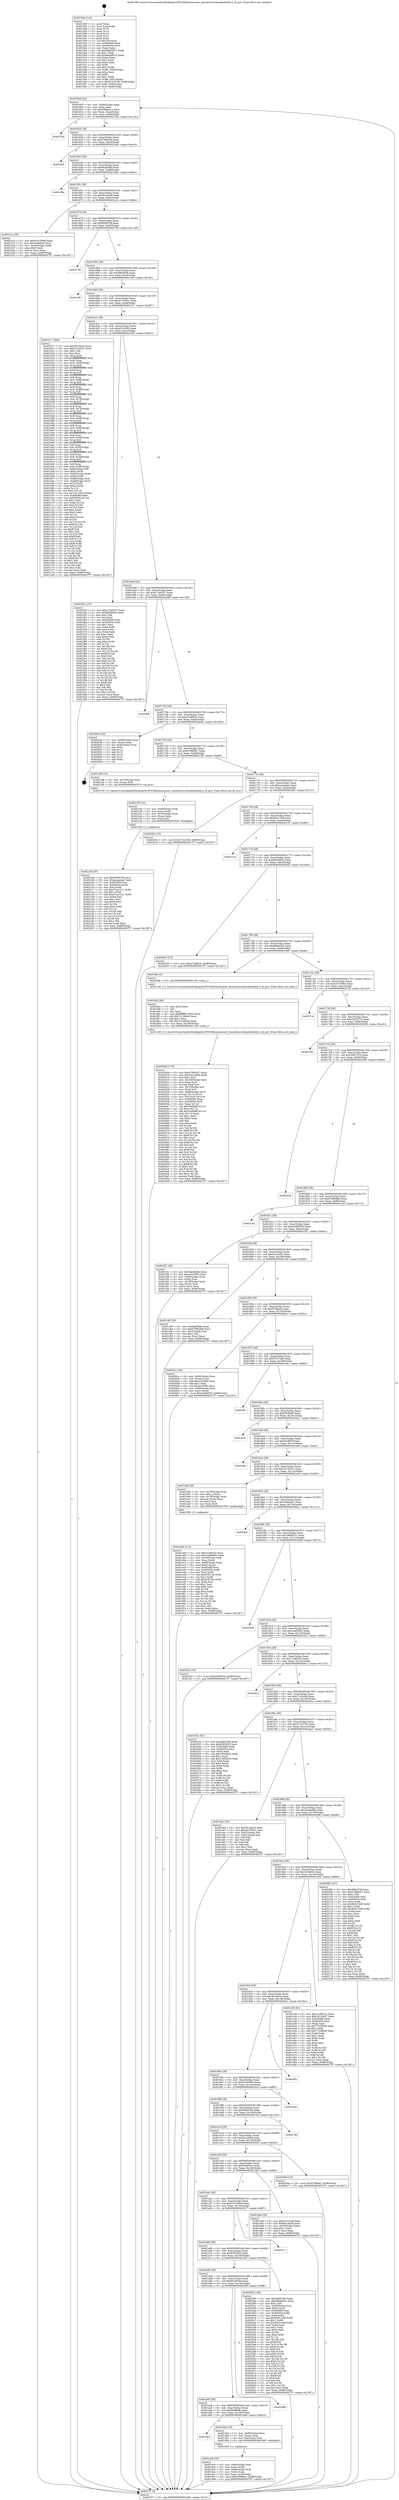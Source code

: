 digraph "0x401590" {
  label = "0x401590 (/mnt/c/Users/mathe/Desktop/tcc/POCII/binaries/extr_linuxdriversthunderbolttb.h_tb_priv_Final-ollvm.out::main(0))"
  labelloc = "t"
  node[shape=record]

  Entry [label="",width=0.3,height=0.3,shape=circle,fillcolor=black,style=filled]
  "0x401604" [label="{
     0x401604 [32]\l
     | [instrs]\l
     &nbsp;&nbsp;0x401604 \<+6\>: mov -0x98(%rbp),%eax\l
     &nbsp;&nbsp;0x40160a \<+2\>: mov %eax,%ecx\l
     &nbsp;&nbsp;0x40160c \<+6\>: sub $0x838ece12,%ecx\l
     &nbsp;&nbsp;0x401612 \<+6\>: mov %eax,-0xac(%rbp)\l
     &nbsp;&nbsp;0x401618 \<+6\>: mov %ecx,-0xb0(%rbp)\l
     &nbsp;&nbsp;0x40161e \<+6\>: je 000000000040278a \<main+0x11fa\>\l
  }"]
  "0x40278a" [label="{
     0x40278a\l
  }", style=dashed]
  "0x401624" [label="{
     0x401624 [28]\l
     | [instrs]\l
     &nbsp;&nbsp;0x401624 \<+5\>: jmp 0000000000401629 \<main+0x99\>\l
     &nbsp;&nbsp;0x401629 \<+6\>: mov -0xac(%rbp),%eax\l
     &nbsp;&nbsp;0x40162f \<+5\>: sub $0x878d9c5a,%eax\l
     &nbsp;&nbsp;0x401634 \<+6\>: mov %eax,-0xb4(%rbp)\l
     &nbsp;&nbsp;0x40163a \<+6\>: je 00000000004023a6 \<main+0xe16\>\l
  }"]
  Exit [label="",width=0.3,height=0.3,shape=circle,fillcolor=black,style=filled,peripheries=2]
  "0x4023a6" [label="{
     0x4023a6\l
  }", style=dashed]
  "0x401640" [label="{
     0x401640 [28]\l
     | [instrs]\l
     &nbsp;&nbsp;0x401640 \<+5\>: jmp 0000000000401645 \<main+0xb5\>\l
     &nbsp;&nbsp;0x401645 \<+6\>: mov -0xac(%rbp),%eax\l
     &nbsp;&nbsp;0x40164b \<+5\>: sub $0x9ba930bf,%eax\l
     &nbsp;&nbsp;0x401650 \<+6\>: mov %eax,-0xb8(%rbp)\l
     &nbsp;&nbsp;0x401656 \<+6\>: je 0000000000401d9e \<main+0x80e\>\l
  }"]
  "0x4021ab" [label="{
     0x4021ab [97]\l
     | [instrs]\l
     &nbsp;&nbsp;0x4021ab \<+5\>: mov $0x9f5b97df,%ecx\l
     &nbsp;&nbsp;0x4021b0 \<+5\>: mov $0xaacaa4a4,%edx\l
     &nbsp;&nbsp;0x4021b5 \<+7\>: mov 0x405068,%esi\l
     &nbsp;&nbsp;0x4021bc \<+8\>: mov 0x405054,%r8d\l
     &nbsp;&nbsp;0x4021c4 \<+3\>: mov %esi,%r9d\l
     &nbsp;&nbsp;0x4021c7 \<+7\>: sub $0x37ea1211,%r9d\l
     &nbsp;&nbsp;0x4021ce \<+4\>: sub $0x1,%r9d\l
     &nbsp;&nbsp;0x4021d2 \<+7\>: add $0x37ea1211,%r9d\l
     &nbsp;&nbsp;0x4021d9 \<+4\>: imul %r9d,%esi\l
     &nbsp;&nbsp;0x4021dd \<+3\>: and $0x1,%esi\l
     &nbsp;&nbsp;0x4021e0 \<+3\>: cmp $0x0,%esi\l
     &nbsp;&nbsp;0x4021e3 \<+4\>: sete %r10b\l
     &nbsp;&nbsp;0x4021e7 \<+4\>: cmp $0xa,%r8d\l
     &nbsp;&nbsp;0x4021eb \<+4\>: setl %r11b\l
     &nbsp;&nbsp;0x4021ef \<+3\>: mov %r10b,%bl\l
     &nbsp;&nbsp;0x4021f2 \<+3\>: and %r11b,%bl\l
     &nbsp;&nbsp;0x4021f5 \<+3\>: xor %r11b,%r10b\l
     &nbsp;&nbsp;0x4021f8 \<+3\>: or %r10b,%bl\l
     &nbsp;&nbsp;0x4021fb \<+3\>: test $0x1,%bl\l
     &nbsp;&nbsp;0x4021fe \<+3\>: cmovne %edx,%ecx\l
     &nbsp;&nbsp;0x402201 \<+6\>: mov %ecx,-0x98(%rbp)\l
     &nbsp;&nbsp;0x402207 \<+5\>: jmp 00000000004027f7 \<main+0x1267\>\l
  }"]
  "0x401d9e" [label="{
     0x401d9e\l
  }", style=dashed]
  "0x40165c" [label="{
     0x40165c [28]\l
     | [instrs]\l
     &nbsp;&nbsp;0x40165c \<+5\>: jmp 0000000000401661 \<main+0xd1\>\l
     &nbsp;&nbsp;0x401661 \<+6\>: mov -0xac(%rbp),%eax\l
     &nbsp;&nbsp;0x401667 \<+5\>: sub $0x9f1c8a38,%eax\l
     &nbsp;&nbsp;0x40166c \<+6\>: mov %eax,-0xbc(%rbp)\l
     &nbsp;&nbsp;0x401672 \<+6\>: je 0000000000401e1a \<main+0x88a\>\l
  }"]
  "0x402195" [label="{
     0x402195 [22]\l
     | [instrs]\l
     &nbsp;&nbsp;0x402195 \<+4\>: mov -0x60(%rbp),%rdi\l
     &nbsp;&nbsp;0x402199 \<+3\>: mov %rax,(%rdi)\l
     &nbsp;&nbsp;0x40219c \<+4\>: mov -0x70(%rbp),%rax\l
     &nbsp;&nbsp;0x4021a0 \<+3\>: mov (%rax),%rax\l
     &nbsp;&nbsp;0x4021a3 \<+3\>: mov %rax,%rdi\l
     &nbsp;&nbsp;0x4021a6 \<+5\>: call 0000000000401030 \<free@plt\>\l
     | [calls]\l
     &nbsp;&nbsp;0x401030 \{1\} (unknown)\l
  }"]
  "0x401e1a" [label="{
     0x401e1a [30]\l
     | [instrs]\l
     &nbsp;&nbsp;0x401e1a \<+5\>: mov $0x616199a8,%eax\l
     &nbsp;&nbsp;0x401e1f \<+5\>: mov $0x3c5bfbcb,%ecx\l
     &nbsp;&nbsp;0x401e24 \<+3\>: mov -0x30(%rbp),%edx\l
     &nbsp;&nbsp;0x401e27 \<+3\>: cmp $0x0,%edx\l
     &nbsp;&nbsp;0x401e2a \<+3\>: cmove %ecx,%eax\l
     &nbsp;&nbsp;0x401e2d \<+6\>: mov %eax,-0x98(%rbp)\l
     &nbsp;&nbsp;0x401e33 \<+5\>: jmp 00000000004027f7 \<main+0x1267\>\l
  }"]
  "0x401678" [label="{
     0x401678 [28]\l
     | [instrs]\l
     &nbsp;&nbsp;0x401678 \<+5\>: jmp 000000000040167d \<main+0xed\>\l
     &nbsp;&nbsp;0x40167d \<+6\>: mov -0xac(%rbp),%eax\l
     &nbsp;&nbsp;0x401683 \<+5\>: sub $0x9f5b97df,%eax\l
     &nbsp;&nbsp;0x401688 \<+6\>: mov %eax,-0xc0(%rbp)\l
     &nbsp;&nbsp;0x40168e \<+6\>: je 0000000000402759 \<main+0x11c9\>\l
  }"]
  "0x40200b" [label="{
     0x40200b [178]\l
     | [instrs]\l
     &nbsp;&nbsp;0x40200b \<+5\>: mov $0xa72bb207,%ecx\l
     &nbsp;&nbsp;0x402010 \<+5\>: mov $0x52a1a0b6,%edx\l
     &nbsp;&nbsp;0x402015 \<+3\>: mov $0x1,%sil\l
     &nbsp;&nbsp;0x402018 \<+6\>: mov -0x160(%rbp),%edi\l
     &nbsp;&nbsp;0x40201e \<+3\>: imul %eax,%edi\l
     &nbsp;&nbsp;0x402021 \<+3\>: movslq %edi,%r8\l
     &nbsp;&nbsp;0x402024 \<+4\>: mov -0x70(%rbp),%r9\l
     &nbsp;&nbsp;0x402028 \<+3\>: mov (%r9),%r9\l
     &nbsp;&nbsp;0x40202b \<+4\>: mov -0x68(%rbp),%r10\l
     &nbsp;&nbsp;0x40202f \<+3\>: movslq (%r10),%r10\l
     &nbsp;&nbsp;0x402032 \<+4\>: mov %r8,(%r9,%r10,8)\l
     &nbsp;&nbsp;0x402036 \<+7\>: mov 0x405068,%eax\l
     &nbsp;&nbsp;0x40203d \<+7\>: mov 0x405054,%edi\l
     &nbsp;&nbsp;0x402044 \<+3\>: mov %eax,%r11d\l
     &nbsp;&nbsp;0x402047 \<+7\>: sub $0x55af8aff,%r11d\l
     &nbsp;&nbsp;0x40204e \<+4\>: sub $0x1,%r11d\l
     &nbsp;&nbsp;0x402052 \<+7\>: add $0x55af8aff,%r11d\l
     &nbsp;&nbsp;0x402059 \<+4\>: imul %r11d,%eax\l
     &nbsp;&nbsp;0x40205d \<+3\>: and $0x1,%eax\l
     &nbsp;&nbsp;0x402060 \<+3\>: cmp $0x0,%eax\l
     &nbsp;&nbsp;0x402063 \<+3\>: sete %bl\l
     &nbsp;&nbsp;0x402066 \<+3\>: cmp $0xa,%edi\l
     &nbsp;&nbsp;0x402069 \<+4\>: setl %r14b\l
     &nbsp;&nbsp;0x40206d \<+3\>: mov %bl,%r15b\l
     &nbsp;&nbsp;0x402070 \<+4\>: xor $0xff,%r15b\l
     &nbsp;&nbsp;0x402074 \<+3\>: mov %r14b,%r12b\l
     &nbsp;&nbsp;0x402077 \<+4\>: xor $0xff,%r12b\l
     &nbsp;&nbsp;0x40207b \<+4\>: xor $0x1,%sil\l
     &nbsp;&nbsp;0x40207f \<+3\>: mov %r15b,%r13b\l
     &nbsp;&nbsp;0x402082 \<+4\>: and $0xff,%r13b\l
     &nbsp;&nbsp;0x402086 \<+3\>: and %sil,%bl\l
     &nbsp;&nbsp;0x402089 \<+3\>: mov %r12b,%al\l
     &nbsp;&nbsp;0x40208c \<+2\>: and $0xff,%al\l
     &nbsp;&nbsp;0x40208e \<+3\>: and %sil,%r14b\l
     &nbsp;&nbsp;0x402091 \<+3\>: or %bl,%r13b\l
     &nbsp;&nbsp;0x402094 \<+3\>: or %r14b,%al\l
     &nbsp;&nbsp;0x402097 \<+3\>: xor %al,%r13b\l
     &nbsp;&nbsp;0x40209a \<+3\>: or %r12b,%r15b\l
     &nbsp;&nbsp;0x40209d \<+4\>: xor $0xff,%r15b\l
     &nbsp;&nbsp;0x4020a1 \<+4\>: or $0x1,%sil\l
     &nbsp;&nbsp;0x4020a5 \<+3\>: and %sil,%r15b\l
     &nbsp;&nbsp;0x4020a8 \<+3\>: or %r15b,%r13b\l
     &nbsp;&nbsp;0x4020ab \<+4\>: test $0x1,%r13b\l
     &nbsp;&nbsp;0x4020af \<+3\>: cmovne %edx,%ecx\l
     &nbsp;&nbsp;0x4020b2 \<+6\>: mov %ecx,-0x98(%rbp)\l
     &nbsp;&nbsp;0x4020b8 \<+5\>: jmp 00000000004027f7 \<main+0x1267\>\l
  }"]
  "0x402759" [label="{
     0x402759\l
  }", style=dashed]
  "0x401694" [label="{
     0x401694 [28]\l
     | [instrs]\l
     &nbsp;&nbsp;0x401694 \<+5\>: jmp 0000000000401699 \<main+0x109\>\l
     &nbsp;&nbsp;0x401699 \<+6\>: mov -0xac(%rbp),%eax\l
     &nbsp;&nbsp;0x40169f \<+5\>: sub $0x9f8cb506,%eax\l
     &nbsp;&nbsp;0x4016a4 \<+6\>: mov %eax,-0xc4(%rbp)\l
     &nbsp;&nbsp;0x4016aa \<+6\>: je 0000000000401cf9 \<main+0x769\>\l
  }"]
  "0x401fe3" [label="{
     0x401fe3 [40]\l
     | [instrs]\l
     &nbsp;&nbsp;0x401fe3 \<+5\>: mov $0x2,%ecx\l
     &nbsp;&nbsp;0x401fe8 \<+1\>: cltd\l
     &nbsp;&nbsp;0x401fe9 \<+2\>: idiv %ecx\l
     &nbsp;&nbsp;0x401feb \<+6\>: imul $0xfffffffe,%edx,%ecx\l
     &nbsp;&nbsp;0x401ff1 \<+6\>: sub $0x7c128448,%ecx\l
     &nbsp;&nbsp;0x401ff7 \<+3\>: add $0x1,%ecx\l
     &nbsp;&nbsp;0x401ffa \<+6\>: add $0x7c128448,%ecx\l
     &nbsp;&nbsp;0x402000 \<+6\>: mov %ecx,-0x160(%rbp)\l
     &nbsp;&nbsp;0x402006 \<+5\>: call 0000000000401160 \<next_i\>\l
     | [calls]\l
     &nbsp;&nbsp;0x401160 \{1\} (/mnt/c/Users/mathe/Desktop/tcc/POCII/binaries/extr_linuxdriversthunderbolttb.h_tb_priv_Final-ollvm.out::next_i)\l
  }"]
  "0x401cf9" [label="{
     0x401cf9\l
  }", style=dashed]
  "0x4016b0" [label="{
     0x4016b0 [28]\l
     | [instrs]\l
     &nbsp;&nbsp;0x4016b0 \<+5\>: jmp 00000000004016b5 \<main+0x125\>\l
     &nbsp;&nbsp;0x4016b5 \<+6\>: mov -0xac(%rbp),%eax\l
     &nbsp;&nbsp;0x4016bb \<+5\>: sub $0xa07309c1,%eax\l
     &nbsp;&nbsp;0x4016c0 \<+6\>: mov %eax,-0xc8(%rbp)\l
     &nbsp;&nbsp;0x4016c6 \<+6\>: je 0000000000401b17 \<main+0x587\>\l
  }"]
  "0x401eb0" [label="{
     0x401eb0 [114]\l
     | [instrs]\l
     &nbsp;&nbsp;0x401eb0 \<+5\>: mov $0x1cc80522,%ecx\l
     &nbsp;&nbsp;0x401eb5 \<+5\>: mov $0x1aa09082,%edx\l
     &nbsp;&nbsp;0x401eba \<+4\>: mov -0x70(%rbp),%rdi\l
     &nbsp;&nbsp;0x401ebe \<+3\>: mov %rax,(%rdi)\l
     &nbsp;&nbsp;0x401ec1 \<+4\>: mov -0x68(%rbp),%rax\l
     &nbsp;&nbsp;0x401ec5 \<+6\>: movl $0x0,(%rax)\l
     &nbsp;&nbsp;0x401ecb \<+7\>: mov 0x405068,%esi\l
     &nbsp;&nbsp;0x401ed2 \<+8\>: mov 0x405054,%r8d\l
     &nbsp;&nbsp;0x401eda \<+3\>: mov %esi,%r9d\l
     &nbsp;&nbsp;0x401edd \<+7\>: sub $0xd7f513a,%r9d\l
     &nbsp;&nbsp;0x401ee4 \<+4\>: sub $0x1,%r9d\l
     &nbsp;&nbsp;0x401ee8 \<+7\>: add $0xd7f513a,%r9d\l
     &nbsp;&nbsp;0x401eef \<+4\>: imul %r9d,%esi\l
     &nbsp;&nbsp;0x401ef3 \<+3\>: and $0x1,%esi\l
     &nbsp;&nbsp;0x401ef6 \<+3\>: cmp $0x0,%esi\l
     &nbsp;&nbsp;0x401ef9 \<+4\>: sete %r10b\l
     &nbsp;&nbsp;0x401efd \<+4\>: cmp $0xa,%r8d\l
     &nbsp;&nbsp;0x401f01 \<+4\>: setl %r11b\l
     &nbsp;&nbsp;0x401f05 \<+3\>: mov %r10b,%bl\l
     &nbsp;&nbsp;0x401f08 \<+3\>: and %r11b,%bl\l
     &nbsp;&nbsp;0x401f0b \<+3\>: xor %r11b,%r10b\l
     &nbsp;&nbsp;0x401f0e \<+3\>: or %r10b,%bl\l
     &nbsp;&nbsp;0x401f11 \<+3\>: test $0x1,%bl\l
     &nbsp;&nbsp;0x401f14 \<+3\>: cmovne %edx,%ecx\l
     &nbsp;&nbsp;0x401f17 \<+6\>: mov %ecx,-0x98(%rbp)\l
     &nbsp;&nbsp;0x401f1d \<+5\>: jmp 00000000004027f7 \<main+0x1267\>\l
  }"]
  "0x401b17" [label="{
     0x401b17 [366]\l
     | [instrs]\l
     &nbsp;&nbsp;0x401b17 \<+5\>: mov $0x3fc18a16,%eax\l
     &nbsp;&nbsp;0x401b1c \<+5\>: mov $0xe31d32f1,%ecx\l
     &nbsp;&nbsp;0x401b21 \<+2\>: mov $0x1,%dl\l
     &nbsp;&nbsp;0x401b23 \<+2\>: xor %esi,%esi\l
     &nbsp;&nbsp;0x401b25 \<+3\>: mov %rsp,%rdi\l
     &nbsp;&nbsp;0x401b28 \<+4\>: add $0xfffffffffffffff0,%rdi\l
     &nbsp;&nbsp;0x401b2c \<+3\>: mov %rdi,%rsp\l
     &nbsp;&nbsp;0x401b2f \<+7\>: mov %rdi,-0x90(%rbp)\l
     &nbsp;&nbsp;0x401b36 \<+3\>: mov %rsp,%rdi\l
     &nbsp;&nbsp;0x401b39 \<+4\>: add $0xfffffffffffffff0,%rdi\l
     &nbsp;&nbsp;0x401b3d \<+3\>: mov %rdi,%rsp\l
     &nbsp;&nbsp;0x401b40 \<+3\>: mov %rsp,%r8\l
     &nbsp;&nbsp;0x401b43 \<+4\>: add $0xfffffffffffffff0,%r8\l
     &nbsp;&nbsp;0x401b47 \<+3\>: mov %r8,%rsp\l
     &nbsp;&nbsp;0x401b4a \<+7\>: mov %r8,-0x88(%rbp)\l
     &nbsp;&nbsp;0x401b51 \<+3\>: mov %rsp,%r8\l
     &nbsp;&nbsp;0x401b54 \<+4\>: add $0xfffffffffffffff0,%r8\l
     &nbsp;&nbsp;0x401b58 \<+3\>: mov %r8,%rsp\l
     &nbsp;&nbsp;0x401b5b \<+4\>: mov %r8,-0x80(%rbp)\l
     &nbsp;&nbsp;0x401b5f \<+3\>: mov %rsp,%r8\l
     &nbsp;&nbsp;0x401b62 \<+4\>: add $0xfffffffffffffff0,%r8\l
     &nbsp;&nbsp;0x401b66 \<+3\>: mov %r8,%rsp\l
     &nbsp;&nbsp;0x401b69 \<+4\>: mov %r8,-0x78(%rbp)\l
     &nbsp;&nbsp;0x401b6d \<+3\>: mov %rsp,%r8\l
     &nbsp;&nbsp;0x401b70 \<+4\>: add $0xfffffffffffffff0,%r8\l
     &nbsp;&nbsp;0x401b74 \<+3\>: mov %r8,%rsp\l
     &nbsp;&nbsp;0x401b77 \<+4\>: mov %r8,-0x70(%rbp)\l
     &nbsp;&nbsp;0x401b7b \<+3\>: mov %rsp,%r8\l
     &nbsp;&nbsp;0x401b7e \<+4\>: add $0xfffffffffffffff0,%r8\l
     &nbsp;&nbsp;0x401b82 \<+3\>: mov %r8,%rsp\l
     &nbsp;&nbsp;0x401b85 \<+4\>: mov %r8,-0x68(%rbp)\l
     &nbsp;&nbsp;0x401b89 \<+3\>: mov %rsp,%r8\l
     &nbsp;&nbsp;0x401b8c \<+4\>: add $0xfffffffffffffff0,%r8\l
     &nbsp;&nbsp;0x401b90 \<+3\>: mov %r8,%rsp\l
     &nbsp;&nbsp;0x401b93 \<+4\>: mov %r8,-0x60(%rbp)\l
     &nbsp;&nbsp;0x401b97 \<+3\>: mov %rsp,%r8\l
     &nbsp;&nbsp;0x401b9a \<+4\>: add $0xfffffffffffffff0,%r8\l
     &nbsp;&nbsp;0x401b9e \<+3\>: mov %r8,%rsp\l
     &nbsp;&nbsp;0x401ba1 \<+4\>: mov %r8,-0x58(%rbp)\l
     &nbsp;&nbsp;0x401ba5 \<+3\>: mov %rsp,%r8\l
     &nbsp;&nbsp;0x401ba8 \<+4\>: add $0xfffffffffffffff0,%r8\l
     &nbsp;&nbsp;0x401bac \<+3\>: mov %r8,%rsp\l
     &nbsp;&nbsp;0x401baf \<+4\>: mov %r8,-0x50(%rbp)\l
     &nbsp;&nbsp;0x401bb3 \<+3\>: mov %rsp,%r8\l
     &nbsp;&nbsp;0x401bb6 \<+4\>: add $0xfffffffffffffff0,%r8\l
     &nbsp;&nbsp;0x401bba \<+3\>: mov %r8,%rsp\l
     &nbsp;&nbsp;0x401bbd \<+4\>: mov %r8,-0x48(%rbp)\l
     &nbsp;&nbsp;0x401bc1 \<+3\>: mov %rsp,%r8\l
     &nbsp;&nbsp;0x401bc4 \<+4\>: add $0xfffffffffffffff0,%r8\l
     &nbsp;&nbsp;0x401bc8 \<+3\>: mov %r8,%rsp\l
     &nbsp;&nbsp;0x401bcb \<+4\>: mov %r8,-0x40(%rbp)\l
     &nbsp;&nbsp;0x401bcf \<+7\>: mov -0x90(%rbp),%r8\l
     &nbsp;&nbsp;0x401bd6 \<+7\>: movl $0x0,(%r8)\l
     &nbsp;&nbsp;0x401bdd \<+7\>: mov -0x9c(%rbp),%r9d\l
     &nbsp;&nbsp;0x401be4 \<+3\>: mov %r9d,(%rdi)\l
     &nbsp;&nbsp;0x401be7 \<+7\>: mov -0x88(%rbp),%r8\l
     &nbsp;&nbsp;0x401bee \<+7\>: mov -0xa8(%rbp),%r10\l
     &nbsp;&nbsp;0x401bf5 \<+3\>: mov %r10,(%r8)\l
     &nbsp;&nbsp;0x401bf8 \<+3\>: cmpl $0x2,(%rdi)\l
     &nbsp;&nbsp;0x401bfb \<+4\>: setne %r11b\l
     &nbsp;&nbsp;0x401bff \<+4\>: and $0x1,%r11b\l
     &nbsp;&nbsp;0x401c03 \<+4\>: mov %r11b,-0x31(%rbp)\l
     &nbsp;&nbsp;0x401c07 \<+7\>: mov 0x405068,%ebx\l
     &nbsp;&nbsp;0x401c0e \<+8\>: mov 0x405054,%r14d\l
     &nbsp;&nbsp;0x401c16 \<+3\>: sub $0x1,%esi\l
     &nbsp;&nbsp;0x401c19 \<+3\>: mov %ebx,%r15d\l
     &nbsp;&nbsp;0x401c1c \<+3\>: add %esi,%r15d\l
     &nbsp;&nbsp;0x401c1f \<+4\>: imul %r15d,%ebx\l
     &nbsp;&nbsp;0x401c23 \<+3\>: and $0x1,%ebx\l
     &nbsp;&nbsp;0x401c26 \<+3\>: cmp $0x0,%ebx\l
     &nbsp;&nbsp;0x401c29 \<+4\>: sete %r11b\l
     &nbsp;&nbsp;0x401c2d \<+4\>: cmp $0xa,%r14d\l
     &nbsp;&nbsp;0x401c31 \<+4\>: setl %r12b\l
     &nbsp;&nbsp;0x401c35 \<+3\>: mov %r11b,%r13b\l
     &nbsp;&nbsp;0x401c38 \<+4\>: xor $0xff,%r13b\l
     &nbsp;&nbsp;0x401c3c \<+3\>: mov %r12b,%sil\l
     &nbsp;&nbsp;0x401c3f \<+4\>: xor $0xff,%sil\l
     &nbsp;&nbsp;0x401c43 \<+3\>: xor $0x1,%dl\l
     &nbsp;&nbsp;0x401c46 \<+3\>: mov %r13b,%dil\l
     &nbsp;&nbsp;0x401c49 \<+4\>: and $0xff,%dil\l
     &nbsp;&nbsp;0x401c4d \<+3\>: and %dl,%r11b\l
     &nbsp;&nbsp;0x401c50 \<+3\>: mov %sil,%r8b\l
     &nbsp;&nbsp;0x401c53 \<+4\>: and $0xff,%r8b\l
     &nbsp;&nbsp;0x401c57 \<+3\>: and %dl,%r12b\l
     &nbsp;&nbsp;0x401c5a \<+3\>: or %r11b,%dil\l
     &nbsp;&nbsp;0x401c5d \<+3\>: or %r12b,%r8b\l
     &nbsp;&nbsp;0x401c60 \<+3\>: xor %r8b,%dil\l
     &nbsp;&nbsp;0x401c63 \<+3\>: or %sil,%r13b\l
     &nbsp;&nbsp;0x401c66 \<+4\>: xor $0xff,%r13b\l
     &nbsp;&nbsp;0x401c6a \<+3\>: or $0x1,%dl\l
     &nbsp;&nbsp;0x401c6d \<+3\>: and %dl,%r13b\l
     &nbsp;&nbsp;0x401c70 \<+3\>: or %r13b,%dil\l
     &nbsp;&nbsp;0x401c73 \<+4\>: test $0x1,%dil\l
     &nbsp;&nbsp;0x401c77 \<+3\>: cmovne %ecx,%eax\l
     &nbsp;&nbsp;0x401c7a \<+6\>: mov %eax,-0x98(%rbp)\l
     &nbsp;&nbsp;0x401c80 \<+5\>: jmp 00000000004027f7 \<main+0x1267\>\l
  }"]
  "0x4016cc" [label="{
     0x4016cc [28]\l
     | [instrs]\l
     &nbsp;&nbsp;0x4016cc \<+5\>: jmp 00000000004016d1 \<main+0x141\>\l
     &nbsp;&nbsp;0x4016d1 \<+6\>: mov -0xac(%rbp),%eax\l
     &nbsp;&nbsp;0x4016d7 \<+5\>: sub $0xa23100f3,%eax\l
     &nbsp;&nbsp;0x4016dc \<+6\>: mov %eax,-0xcc(%rbp)\l
     &nbsp;&nbsp;0x4016e2 \<+6\>: je 0000000000401f55 \<main+0x9c5\>\l
  }"]
  "0x401dc0" [label="{
     0x401dc0 [30]\l
     | [instrs]\l
     &nbsp;&nbsp;0x401dc0 \<+4\>: mov -0x80(%rbp),%rdi\l
     &nbsp;&nbsp;0x401dc4 \<+2\>: mov %eax,(%rdi)\l
     &nbsp;&nbsp;0x401dc6 \<+4\>: mov -0x80(%rbp),%rdi\l
     &nbsp;&nbsp;0x401dca \<+2\>: mov (%rdi),%eax\l
     &nbsp;&nbsp;0x401dcc \<+3\>: mov %eax,-0x30(%rbp)\l
     &nbsp;&nbsp;0x401dcf \<+10\>: movl $0x5594f3cc,-0x98(%rbp)\l
     &nbsp;&nbsp;0x401dd9 \<+5\>: jmp 00000000004027f7 \<main+0x1267\>\l
  }"]
  "0x401f55" [label="{
     0x401f55 [137]\l
     | [instrs]\l
     &nbsp;&nbsp;0x401f55 \<+5\>: mov $0xa72bb207,%eax\l
     &nbsp;&nbsp;0x401f5a \<+5\>: mov $0xbf9460e3,%ecx\l
     &nbsp;&nbsp;0x401f5f \<+2\>: mov $0x1,%dl\l
     &nbsp;&nbsp;0x401f61 \<+2\>: xor %esi,%esi\l
     &nbsp;&nbsp;0x401f63 \<+7\>: mov 0x405068,%edi\l
     &nbsp;&nbsp;0x401f6a \<+8\>: mov 0x405054,%r8d\l
     &nbsp;&nbsp;0x401f72 \<+3\>: sub $0x1,%esi\l
     &nbsp;&nbsp;0x401f75 \<+3\>: mov %edi,%r9d\l
     &nbsp;&nbsp;0x401f78 \<+3\>: add %esi,%r9d\l
     &nbsp;&nbsp;0x401f7b \<+4\>: imul %r9d,%edi\l
     &nbsp;&nbsp;0x401f7f \<+3\>: and $0x1,%edi\l
     &nbsp;&nbsp;0x401f82 \<+3\>: cmp $0x0,%edi\l
     &nbsp;&nbsp;0x401f85 \<+4\>: sete %r10b\l
     &nbsp;&nbsp;0x401f89 \<+4\>: cmp $0xa,%r8d\l
     &nbsp;&nbsp;0x401f8d \<+4\>: setl %r11b\l
     &nbsp;&nbsp;0x401f91 \<+3\>: mov %r10b,%bl\l
     &nbsp;&nbsp;0x401f94 \<+3\>: xor $0xff,%bl\l
     &nbsp;&nbsp;0x401f97 \<+3\>: mov %r11b,%r14b\l
     &nbsp;&nbsp;0x401f9a \<+4\>: xor $0xff,%r14b\l
     &nbsp;&nbsp;0x401f9e \<+3\>: xor $0x0,%dl\l
     &nbsp;&nbsp;0x401fa1 \<+3\>: mov %bl,%r15b\l
     &nbsp;&nbsp;0x401fa4 \<+4\>: and $0x0,%r15b\l
     &nbsp;&nbsp;0x401fa8 \<+3\>: and %dl,%r10b\l
     &nbsp;&nbsp;0x401fab \<+3\>: mov %r14b,%r12b\l
     &nbsp;&nbsp;0x401fae \<+4\>: and $0x0,%r12b\l
     &nbsp;&nbsp;0x401fb2 \<+3\>: and %dl,%r11b\l
     &nbsp;&nbsp;0x401fb5 \<+3\>: or %r10b,%r15b\l
     &nbsp;&nbsp;0x401fb8 \<+3\>: or %r11b,%r12b\l
     &nbsp;&nbsp;0x401fbb \<+3\>: xor %r12b,%r15b\l
     &nbsp;&nbsp;0x401fbe \<+3\>: or %r14b,%bl\l
     &nbsp;&nbsp;0x401fc1 \<+3\>: xor $0xff,%bl\l
     &nbsp;&nbsp;0x401fc4 \<+3\>: or $0x0,%dl\l
     &nbsp;&nbsp;0x401fc7 \<+2\>: and %dl,%bl\l
     &nbsp;&nbsp;0x401fc9 \<+3\>: or %bl,%r15b\l
     &nbsp;&nbsp;0x401fcc \<+4\>: test $0x1,%r15b\l
     &nbsp;&nbsp;0x401fd0 \<+3\>: cmovne %ecx,%eax\l
     &nbsp;&nbsp;0x401fd3 \<+6\>: mov %eax,-0x98(%rbp)\l
     &nbsp;&nbsp;0x401fd9 \<+5\>: jmp 00000000004027f7 \<main+0x1267\>\l
  }"]
  "0x4016e8" [label="{
     0x4016e8 [28]\l
     | [instrs]\l
     &nbsp;&nbsp;0x4016e8 \<+5\>: jmp 00000000004016ed \<main+0x15d\>\l
     &nbsp;&nbsp;0x4016ed \<+6\>: mov -0xac(%rbp),%eax\l
     &nbsp;&nbsp;0x4016f3 \<+5\>: sub $0xa72bb207,%eax\l
     &nbsp;&nbsp;0x4016f8 \<+6\>: mov %eax,-0xd0(%rbp)\l
     &nbsp;&nbsp;0x4016fe \<+6\>: je 00000000004026ff \<main+0x116f\>\l
  }"]
  "0x401abc" [label="{
     0x401abc\l
  }", style=dashed]
  "0x4026ff" [label="{
     0x4026ff\l
  }", style=dashed]
  "0x401704" [label="{
     0x401704 [28]\l
     | [instrs]\l
     &nbsp;&nbsp;0x401704 \<+5\>: jmp 0000000000401709 \<main+0x179\>\l
     &nbsp;&nbsp;0x401709 \<+6\>: mov -0xac(%rbp),%eax\l
     &nbsp;&nbsp;0x40170f \<+5\>: sub $0xa74df624,%eax\l
     &nbsp;&nbsp;0x401714 \<+6\>: mov %eax,-0xd4(%rbp)\l
     &nbsp;&nbsp;0x40171a \<+6\>: je 0000000000402644 \<main+0x10b4\>\l
  }"]
  "0x401dad" [label="{
     0x401dad [19]\l
     | [instrs]\l
     &nbsp;&nbsp;0x401dad \<+7\>: mov -0x88(%rbp),%rax\l
     &nbsp;&nbsp;0x401db4 \<+3\>: mov (%rax),%rax\l
     &nbsp;&nbsp;0x401db7 \<+4\>: mov 0x8(%rax),%rdi\l
     &nbsp;&nbsp;0x401dbb \<+5\>: call 0000000000401060 \<atoi@plt\>\l
     | [calls]\l
     &nbsp;&nbsp;0x401060 \{1\} (unknown)\l
  }"]
  "0x402644" [label="{
     0x402644 [24]\l
     | [instrs]\l
     &nbsp;&nbsp;0x402644 \<+7\>: mov -0x90(%rbp),%rax\l
     &nbsp;&nbsp;0x40264b \<+2\>: mov (%rax),%eax\l
     &nbsp;&nbsp;0x40264d \<+4\>: lea -0x28(%rbp),%rsp\l
     &nbsp;&nbsp;0x402651 \<+1\>: pop %rbx\l
     &nbsp;&nbsp;0x402652 \<+2\>: pop %r12\l
     &nbsp;&nbsp;0x402654 \<+2\>: pop %r13\l
     &nbsp;&nbsp;0x402656 \<+2\>: pop %r14\l
     &nbsp;&nbsp;0x402658 \<+2\>: pop %r15\l
     &nbsp;&nbsp;0x40265a \<+1\>: pop %rbp\l
     &nbsp;&nbsp;0x40265b \<+1\>: ret\l
  }"]
  "0x401720" [label="{
     0x401720 [28]\l
     | [instrs]\l
     &nbsp;&nbsp;0x401720 \<+5\>: jmp 0000000000401725 \<main+0x195\>\l
     &nbsp;&nbsp;0x401725 \<+6\>: mov -0xac(%rbp),%eax\l
     &nbsp;&nbsp;0x40172b \<+5\>: sub $0xa78965b7,%eax\l
     &nbsp;&nbsp;0x401730 \<+6\>: mov %eax,-0xd8(%rbp)\l
     &nbsp;&nbsp;0x401736 \<+6\>: je 0000000000402189 \<main+0xbf9\>\l
  }"]
  "0x401aa0" [label="{
     0x401aa0 [28]\l
     | [instrs]\l
     &nbsp;&nbsp;0x401aa0 \<+5\>: jmp 0000000000401aa5 \<main+0x515\>\l
     &nbsp;&nbsp;0x401aa5 \<+6\>: mov -0xac(%rbp),%eax\l
     &nbsp;&nbsp;0x401aab \<+5\>: sub $0x6abf9bfe,%eax\l
     &nbsp;&nbsp;0x401ab0 \<+6\>: mov %eax,-0x158(%rbp)\l
     &nbsp;&nbsp;0x401ab6 \<+6\>: je 0000000000401dad \<main+0x81d\>\l
  }"]
  "0x402189" [label="{
     0x402189 [12]\l
     | [instrs]\l
     &nbsp;&nbsp;0x402189 \<+4\>: mov -0x70(%rbp),%rax\l
     &nbsp;&nbsp;0x40218d \<+3\>: mov (%rax),%rdi\l
     &nbsp;&nbsp;0x402190 \<+5\>: call 0000000000401570 \<tb_priv\>\l
     | [calls]\l
     &nbsp;&nbsp;0x401570 \{1\} (/mnt/c/Users/mathe/Desktop/tcc/POCII/binaries/extr_linuxdriversthunderbolttb.h_tb_priv_Final-ollvm.out::tb_priv)\l
  }"]
  "0x40173c" [label="{
     0x40173c [28]\l
     | [instrs]\l
     &nbsp;&nbsp;0x40173c \<+5\>: jmp 0000000000401741 \<main+0x1b1\>\l
     &nbsp;&nbsp;0x401741 \<+6\>: mov -0xac(%rbp),%eax\l
     &nbsp;&nbsp;0x401747 \<+5\>: sub $0xaacaa4a4,%eax\l
     &nbsp;&nbsp;0x40174c \<+6\>: mov %eax,-0xdc(%rbp)\l
     &nbsp;&nbsp;0x401752 \<+6\>: je 000000000040220c \<main+0xc7c\>\l
  }"]
  "0x402388" [label="{
     0x402388\l
  }", style=dashed]
  "0x40220c" [label="{
     0x40220c [15]\l
     | [instrs]\l
     &nbsp;&nbsp;0x40220c \<+10\>: movl $0x27c22c66,-0x98(%rbp)\l
     &nbsp;&nbsp;0x402216 \<+5\>: jmp 00000000004027f7 \<main+0x1267\>\l
  }"]
  "0x401758" [label="{
     0x401758 [28]\l
     | [instrs]\l
     &nbsp;&nbsp;0x401758 \<+5\>: jmp 000000000040175d \<main+0x1cd\>\l
     &nbsp;&nbsp;0x40175d \<+6\>: mov -0xac(%rbp),%eax\l
     &nbsp;&nbsp;0x401763 \<+5\>: sub $0xb35c75cf,%eax\l
     &nbsp;&nbsp;0x401768 \<+6\>: mov %eax,-0xe0(%rbp)\l
     &nbsp;&nbsp;0x40176e \<+6\>: je 000000000040221b \<main+0xc8b\>\l
  }"]
  "0x401a84" [label="{
     0x401a84 [28]\l
     | [instrs]\l
     &nbsp;&nbsp;0x401a84 \<+5\>: jmp 0000000000401a89 \<main+0x4f9\>\l
     &nbsp;&nbsp;0x401a89 \<+6\>: mov -0xac(%rbp),%eax\l
     &nbsp;&nbsp;0x401a8f \<+5\>: sub $0x66c459de,%eax\l
     &nbsp;&nbsp;0x401a94 \<+6\>: mov %eax,-0x154(%rbp)\l
     &nbsp;&nbsp;0x401a9a \<+6\>: je 0000000000402388 \<main+0xdf8\>\l
  }"]
  "0x40221b" [label="{
     0x40221b\l
  }", style=dashed]
  "0x401774" [label="{
     0x401774 [28]\l
     | [instrs]\l
     &nbsp;&nbsp;0x401774 \<+5\>: jmp 0000000000401779 \<main+0x1e9\>\l
     &nbsp;&nbsp;0x401779 \<+6\>: mov -0xac(%rbp),%eax\l
     &nbsp;&nbsp;0x40177f \<+5\>: sub $0xb6b0db22,%eax\l
     &nbsp;&nbsp;0x401784 \<+6\>: mov %eax,-0xe4(%rbp)\l
     &nbsp;&nbsp;0x40178a \<+6\>: je 0000000000402635 \<main+0x10a5\>\l
  }"]
  "0x402595" [label="{
     0x402595 [160]\l
     | [instrs]\l
     &nbsp;&nbsp;0x402595 \<+5\>: mov $0x48f353fd,%eax\l
     &nbsp;&nbsp;0x40259a \<+5\>: mov $0xb6b0db22,%ecx\l
     &nbsp;&nbsp;0x40259f \<+2\>: mov $0x1,%dl\l
     &nbsp;&nbsp;0x4025a1 \<+7\>: mov -0x90(%rbp),%rsi\l
     &nbsp;&nbsp;0x4025a8 \<+6\>: movl $0x0,(%rsi)\l
     &nbsp;&nbsp;0x4025ae \<+7\>: mov 0x405068,%edi\l
     &nbsp;&nbsp;0x4025b5 \<+8\>: mov 0x405054,%r8d\l
     &nbsp;&nbsp;0x4025bd \<+3\>: mov %edi,%r9d\l
     &nbsp;&nbsp;0x4025c0 \<+7\>: add $0xd391cc68,%r9d\l
     &nbsp;&nbsp;0x4025c7 \<+4\>: sub $0x1,%r9d\l
     &nbsp;&nbsp;0x4025cb \<+7\>: sub $0xd391cc68,%r9d\l
     &nbsp;&nbsp;0x4025d2 \<+4\>: imul %r9d,%edi\l
     &nbsp;&nbsp;0x4025d6 \<+3\>: and $0x1,%edi\l
     &nbsp;&nbsp;0x4025d9 \<+3\>: cmp $0x0,%edi\l
     &nbsp;&nbsp;0x4025dc \<+4\>: sete %r10b\l
     &nbsp;&nbsp;0x4025e0 \<+4\>: cmp $0xa,%r8d\l
     &nbsp;&nbsp;0x4025e4 \<+4\>: setl %r11b\l
     &nbsp;&nbsp;0x4025e8 \<+3\>: mov %r10b,%bl\l
     &nbsp;&nbsp;0x4025eb \<+3\>: xor $0xff,%bl\l
     &nbsp;&nbsp;0x4025ee \<+3\>: mov %r11b,%r14b\l
     &nbsp;&nbsp;0x4025f1 \<+4\>: xor $0xff,%r14b\l
     &nbsp;&nbsp;0x4025f5 \<+3\>: xor $0x0,%dl\l
     &nbsp;&nbsp;0x4025f8 \<+3\>: mov %bl,%r15b\l
     &nbsp;&nbsp;0x4025fb \<+4\>: and $0x0,%r15b\l
     &nbsp;&nbsp;0x4025ff \<+3\>: and %dl,%r10b\l
     &nbsp;&nbsp;0x402602 \<+3\>: mov %r14b,%r12b\l
     &nbsp;&nbsp;0x402605 \<+4\>: and $0x0,%r12b\l
     &nbsp;&nbsp;0x402609 \<+3\>: and %dl,%r11b\l
     &nbsp;&nbsp;0x40260c \<+3\>: or %r10b,%r15b\l
     &nbsp;&nbsp;0x40260f \<+3\>: or %r11b,%r12b\l
     &nbsp;&nbsp;0x402612 \<+3\>: xor %r12b,%r15b\l
     &nbsp;&nbsp;0x402615 \<+3\>: or %r14b,%bl\l
     &nbsp;&nbsp;0x402618 \<+3\>: xor $0xff,%bl\l
     &nbsp;&nbsp;0x40261b \<+3\>: or $0x0,%dl\l
     &nbsp;&nbsp;0x40261e \<+2\>: and %dl,%bl\l
     &nbsp;&nbsp;0x402620 \<+3\>: or %bl,%r15b\l
     &nbsp;&nbsp;0x402623 \<+4\>: test $0x1,%r15b\l
     &nbsp;&nbsp;0x402627 \<+3\>: cmovne %ecx,%eax\l
     &nbsp;&nbsp;0x40262a \<+6\>: mov %eax,-0x98(%rbp)\l
     &nbsp;&nbsp;0x402630 \<+5\>: jmp 00000000004027f7 \<main+0x1267\>\l
  }"]
  "0x402635" [label="{
     0x402635 [15]\l
     | [instrs]\l
     &nbsp;&nbsp;0x402635 \<+10\>: movl $0xa74df624,-0x98(%rbp)\l
     &nbsp;&nbsp;0x40263f \<+5\>: jmp 00000000004027f7 \<main+0x1267\>\l
  }"]
  "0x401790" [label="{
     0x401790 [28]\l
     | [instrs]\l
     &nbsp;&nbsp;0x401790 \<+5\>: jmp 0000000000401795 \<main+0x205\>\l
     &nbsp;&nbsp;0x401795 \<+6\>: mov -0xac(%rbp),%eax\l
     &nbsp;&nbsp;0x40179b \<+5\>: sub $0xbf9460e3,%eax\l
     &nbsp;&nbsp;0x4017a0 \<+6\>: mov %eax,-0xe8(%rbp)\l
     &nbsp;&nbsp;0x4017a6 \<+6\>: je 0000000000401fde \<main+0xa4e\>\l
  }"]
  "0x401a68" [label="{
     0x401a68 [28]\l
     | [instrs]\l
     &nbsp;&nbsp;0x401a68 \<+5\>: jmp 0000000000401a6d \<main+0x4dd\>\l
     &nbsp;&nbsp;0x401a6d \<+6\>: mov -0xac(%rbp),%eax\l
     &nbsp;&nbsp;0x401a73 \<+5\>: sub $0x63f05f33,%eax\l
     &nbsp;&nbsp;0x401a78 \<+6\>: mov %eax,-0x150(%rbp)\l
     &nbsp;&nbsp;0x401a7e \<+6\>: je 0000000000402595 \<main+0x1005\>\l
  }"]
  "0x401fde" [label="{
     0x401fde [5]\l
     | [instrs]\l
     &nbsp;&nbsp;0x401fde \<+5\>: call 0000000000401160 \<next_i\>\l
     | [calls]\l
     &nbsp;&nbsp;0x401160 \{1\} (/mnt/c/Users/mathe/Desktop/tcc/POCII/binaries/extr_linuxdriversthunderbolttb.h_tb_priv_Final-ollvm.out::next_i)\l
  }"]
  "0x4017ac" [label="{
     0x4017ac [28]\l
     | [instrs]\l
     &nbsp;&nbsp;0x4017ac \<+5\>: jmp 00000000004017b1 \<main+0x221\>\l
     &nbsp;&nbsp;0x4017b1 \<+6\>: mov -0xac(%rbp),%eax\l
     &nbsp;&nbsp;0x4017b7 \<+5\>: sub $0xc30749b4,%eax\l
     &nbsp;&nbsp;0x4017bc \<+6\>: mov %eax,-0xec(%rbp)\l
     &nbsp;&nbsp;0x4017c2 \<+6\>: je 00000000004027af \<main+0x121f\>\l
  }"]
  "0x402517" [label="{
     0x402517\l
  }", style=dashed]
  "0x4027af" [label="{
     0x4027af\l
  }", style=dashed]
  "0x4017c8" [label="{
     0x4017c8 [28]\l
     | [instrs]\l
     &nbsp;&nbsp;0x4017c8 \<+5\>: jmp 00000000004017cd \<main+0x23d\>\l
     &nbsp;&nbsp;0x4017cd \<+6\>: mov -0xac(%rbp),%eax\l
     &nbsp;&nbsp;0x4017d3 \<+5\>: sub $0xc3626772,%eax\l
     &nbsp;&nbsp;0x4017d8 \<+6\>: mov %eax,-0xf0(%rbp)\l
     &nbsp;&nbsp;0x4017de \<+6\>: je 0000000000402258 \<main+0xcc8\>\l
  }"]
  "0x401a4c" [label="{
     0x401a4c [28]\l
     | [instrs]\l
     &nbsp;&nbsp;0x401a4c \<+5\>: jmp 0000000000401a51 \<main+0x4c1\>\l
     &nbsp;&nbsp;0x401a51 \<+6\>: mov -0xac(%rbp),%eax\l
     &nbsp;&nbsp;0x401a57 \<+5\>: sub $0x616199a8,%eax\l
     &nbsp;&nbsp;0x401a5c \<+6\>: mov %eax,-0x14c(%rbp)\l
     &nbsp;&nbsp;0x401a62 \<+6\>: je 0000000000402517 \<main+0xf87\>\l
  }"]
  "0x402258" [label="{
     0x402258\l
  }", style=dashed]
  "0x4017e4" [label="{
     0x4017e4 [28]\l
     | [instrs]\l
     &nbsp;&nbsp;0x4017e4 \<+5\>: jmp 00000000004017e9 \<main+0x259\>\l
     &nbsp;&nbsp;0x4017e9 \<+6\>: mov -0xac(%rbp),%eax\l
     &nbsp;&nbsp;0x4017ef \<+5\>: sub $0xcb827410,%eax\l
     &nbsp;&nbsp;0x4017f4 \<+6\>: mov %eax,-0xf4(%rbp)\l
     &nbsp;&nbsp;0x4017fa \<+6\>: je 0000000000402436 \<main+0xea6\>\l
  }"]
  "0x401dde" [label="{
     0x401dde [30]\l
     | [instrs]\l
     &nbsp;&nbsp;0x401dde \<+5\>: mov $0xf75c7a28,%eax\l
     &nbsp;&nbsp;0x401de3 \<+5\>: mov $0x9f1c8a38,%ecx\l
     &nbsp;&nbsp;0x401de8 \<+3\>: mov -0x30(%rbp),%edx\l
     &nbsp;&nbsp;0x401deb \<+3\>: cmp $0x1,%edx\l
     &nbsp;&nbsp;0x401dee \<+3\>: cmovl %ecx,%eax\l
     &nbsp;&nbsp;0x401df1 \<+6\>: mov %eax,-0x98(%rbp)\l
     &nbsp;&nbsp;0x401df7 \<+5\>: jmp 00000000004027f7 \<main+0x1267\>\l
  }"]
  "0x402436" [label="{
     0x402436\l
  }", style=dashed]
  "0x401800" [label="{
     0x401800 [28]\l
     | [instrs]\l
     &nbsp;&nbsp;0x401800 \<+5\>: jmp 0000000000401805 \<main+0x275\>\l
     &nbsp;&nbsp;0x401805 \<+6\>: mov -0xac(%rbp),%eax\l
     &nbsp;&nbsp;0x40180b \<+5\>: sub $0xd788bd0b,%eax\l
     &nbsp;&nbsp;0x401810 \<+6\>: mov %eax,-0xf8(%rbp)\l
     &nbsp;&nbsp;0x401816 \<+6\>: je 0000000000401ca3 \<main+0x713\>\l
  }"]
  "0x401a30" [label="{
     0x401a30 [28]\l
     | [instrs]\l
     &nbsp;&nbsp;0x401a30 \<+5\>: jmp 0000000000401a35 \<main+0x4a5\>\l
     &nbsp;&nbsp;0x401a35 \<+6\>: mov -0xac(%rbp),%eax\l
     &nbsp;&nbsp;0x401a3b \<+5\>: sub $0x5594f3cc,%eax\l
     &nbsp;&nbsp;0x401a40 \<+6\>: mov %eax,-0x148(%rbp)\l
     &nbsp;&nbsp;0x401a46 \<+6\>: je 0000000000401dde \<main+0x84e\>\l
  }"]
  "0x401ca3" [label="{
     0x401ca3\l
  }", style=dashed]
  "0x40181c" [label="{
     0x40181c [28]\l
     | [instrs]\l
     &nbsp;&nbsp;0x40181c \<+5\>: jmp 0000000000401821 \<main+0x291\>\l
     &nbsp;&nbsp;0x401821 \<+6\>: mov -0xac(%rbp),%eax\l
     &nbsp;&nbsp;0x401827 \<+5\>: sub $0xe2480035,%eax\l
     &nbsp;&nbsp;0x40182c \<+6\>: mov %eax,-0xfc(%rbp)\l
     &nbsp;&nbsp;0x401832 \<+6\>: je 0000000000401f31 \<main+0x9a1\>\l
  }"]
  "0x4020bd" [label="{
     0x4020bd [15]\l
     | [instrs]\l
     &nbsp;&nbsp;0x4020bd \<+10\>: movl $0xf37f86d2,-0x98(%rbp)\l
     &nbsp;&nbsp;0x4020c7 \<+5\>: jmp 00000000004027f7 \<main+0x1267\>\l
  }"]
  "0x401f31" [label="{
     0x401f31 [36]\l
     | [instrs]\l
     &nbsp;&nbsp;0x401f31 \<+5\>: mov $0x3ab4bd0b,%eax\l
     &nbsp;&nbsp;0x401f36 \<+5\>: mov $0xa23100f3,%ecx\l
     &nbsp;&nbsp;0x401f3b \<+4\>: mov -0x68(%rbp),%rdx\l
     &nbsp;&nbsp;0x401f3f \<+2\>: mov (%rdx),%esi\l
     &nbsp;&nbsp;0x401f41 \<+4\>: mov -0x78(%rbp),%rdx\l
     &nbsp;&nbsp;0x401f45 \<+2\>: cmp (%rdx),%esi\l
     &nbsp;&nbsp;0x401f47 \<+3\>: cmovl %ecx,%eax\l
     &nbsp;&nbsp;0x401f4a \<+6\>: mov %eax,-0x98(%rbp)\l
     &nbsp;&nbsp;0x401f50 \<+5\>: jmp 00000000004027f7 \<main+0x1267\>\l
  }"]
  "0x401838" [label="{
     0x401838 [28]\l
     | [instrs]\l
     &nbsp;&nbsp;0x401838 \<+5\>: jmp 000000000040183d \<main+0x2ad\>\l
     &nbsp;&nbsp;0x40183d \<+6\>: mov -0xac(%rbp),%eax\l
     &nbsp;&nbsp;0x401843 \<+5\>: sub $0xe31d32f1,%eax\l
     &nbsp;&nbsp;0x401848 \<+6\>: mov %eax,-0x100(%rbp)\l
     &nbsp;&nbsp;0x40184e \<+6\>: je 0000000000401c85 \<main+0x6f5\>\l
  }"]
  "0x401a14" [label="{
     0x401a14 [28]\l
     | [instrs]\l
     &nbsp;&nbsp;0x401a14 \<+5\>: jmp 0000000000401a19 \<main+0x489\>\l
     &nbsp;&nbsp;0x401a19 \<+6\>: mov -0xac(%rbp),%eax\l
     &nbsp;&nbsp;0x401a1f \<+5\>: sub $0x52a1a0b6,%eax\l
     &nbsp;&nbsp;0x401a24 \<+6\>: mov %eax,-0x144(%rbp)\l
     &nbsp;&nbsp;0x401a2a \<+6\>: je 00000000004020bd \<main+0xb2d\>\l
  }"]
  "0x401c85" [label="{
     0x401c85 [30]\l
     | [instrs]\l
     &nbsp;&nbsp;0x401c85 \<+5\>: mov $0x6abf9bfe,%eax\l
     &nbsp;&nbsp;0x401c8a \<+5\>: mov $0xd788bd0b,%ecx\l
     &nbsp;&nbsp;0x401c8f \<+3\>: mov -0x31(%rbp),%dl\l
     &nbsp;&nbsp;0x401c92 \<+3\>: test $0x1,%dl\l
     &nbsp;&nbsp;0x401c95 \<+3\>: cmovne %ecx,%eax\l
     &nbsp;&nbsp;0x401c98 \<+6\>: mov %eax,-0x98(%rbp)\l
     &nbsp;&nbsp;0x401c9e \<+5\>: jmp 00000000004027f7 \<main+0x1267\>\l
  }"]
  "0x401854" [label="{
     0x401854 [28]\l
     | [instrs]\l
     &nbsp;&nbsp;0x401854 \<+5\>: jmp 0000000000401859 \<main+0x2c9\>\l
     &nbsp;&nbsp;0x401859 \<+6\>: mov -0xac(%rbp),%eax\l
     &nbsp;&nbsp;0x40185f \<+5\>: sub $0xf37f86d2,%eax\l
     &nbsp;&nbsp;0x401864 \<+6\>: mov %eax,-0x104(%rbp)\l
     &nbsp;&nbsp;0x40186a \<+6\>: je 00000000004020cc \<main+0xb3c\>\l
  }"]
  "0x4027e0" [label="{
     0x4027e0\l
  }", style=dashed]
  "0x4020cc" [label="{
     0x4020cc [42]\l
     | [instrs]\l
     &nbsp;&nbsp;0x4020cc \<+4\>: mov -0x68(%rbp),%rax\l
     &nbsp;&nbsp;0x4020d0 \<+2\>: mov (%rax),%ecx\l
     &nbsp;&nbsp;0x4020d2 \<+6\>: add $0xae3306b,%ecx\l
     &nbsp;&nbsp;0x4020d8 \<+3\>: add $0x1,%ecx\l
     &nbsp;&nbsp;0x4020db \<+6\>: sub $0xae3306b,%ecx\l
     &nbsp;&nbsp;0x4020e1 \<+4\>: mov -0x68(%rbp),%rax\l
     &nbsp;&nbsp;0x4020e5 \<+2\>: mov %ecx,(%rax)\l
     &nbsp;&nbsp;0x4020e7 \<+10\>: movl $0xe2480035,-0x98(%rbp)\l
     &nbsp;&nbsp;0x4020f1 \<+5\>: jmp 00000000004027f7 \<main+0x1267\>\l
  }"]
  "0x401870" [label="{
     0x401870 [28]\l
     | [instrs]\l
     &nbsp;&nbsp;0x401870 \<+5\>: jmp 0000000000401875 \<main+0x2e5\>\l
     &nbsp;&nbsp;0x401875 \<+6\>: mov -0xac(%rbp),%eax\l
     &nbsp;&nbsp;0x40187b \<+5\>: sub $0xf75c7a28,%eax\l
     &nbsp;&nbsp;0x401880 \<+6\>: mov %eax,-0x108(%rbp)\l
     &nbsp;&nbsp;0x401886 \<+6\>: je 0000000000401dfc \<main+0x86c\>\l
  }"]
  "0x4019f8" [label="{
     0x4019f8 [28]\l
     | [instrs]\l
     &nbsp;&nbsp;0x4019f8 \<+5\>: jmp 00000000004019fd \<main+0x46d\>\l
     &nbsp;&nbsp;0x4019fd \<+6\>: mov -0xac(%rbp),%eax\l
     &nbsp;&nbsp;0x401a03 \<+5\>: sub $0x48f353fd,%eax\l
     &nbsp;&nbsp;0x401a08 \<+6\>: mov %eax,-0x140(%rbp)\l
     &nbsp;&nbsp;0x401a0e \<+6\>: je 00000000004027e0 \<main+0x1250\>\l
  }"]
  "0x401dfc" [label="{
     0x401dfc\l
  }", style=dashed]
  "0x40188c" [label="{
     0x40188c [28]\l
     | [instrs]\l
     &nbsp;&nbsp;0x40188c \<+5\>: jmp 0000000000401891 \<main+0x301\>\l
     &nbsp;&nbsp;0x401891 \<+6\>: mov -0xac(%rbp),%eax\l
     &nbsp;&nbsp;0x401897 \<+5\>: sub $0xf76cfda9,%eax\l
     &nbsp;&nbsp;0x40189c \<+6\>: mov %eax,-0x10c(%rbp)\l
     &nbsp;&nbsp;0x4018a2 \<+6\>: je 00000000004022e1 \<main+0xd51\>\l
  }"]
  "0x402526" [label="{
     0x402526\l
  }", style=dashed]
  "0x4022e1" [label="{
     0x4022e1\l
  }", style=dashed]
  "0x4018a8" [label="{
     0x4018a8 [28]\l
     | [instrs]\l
     &nbsp;&nbsp;0x4018a8 \<+5\>: jmp 00000000004018ad \<main+0x31d\>\l
     &nbsp;&nbsp;0x4018ad \<+6\>: mov -0xac(%rbp),%eax\l
     &nbsp;&nbsp;0x4018b3 \<+5\>: sub $0xe818b5f,%eax\l
     &nbsp;&nbsp;0x4018b8 \<+6\>: mov %eax,-0x110(%rbp)\l
     &nbsp;&nbsp;0x4018be \<+6\>: je 000000000040248c \<main+0xefc\>\l
  }"]
  "0x4019dc" [label="{
     0x4019dc [28]\l
     | [instrs]\l
     &nbsp;&nbsp;0x4019dc \<+5\>: jmp 00000000004019e1 \<main+0x451\>\l
     &nbsp;&nbsp;0x4019e1 \<+6\>: mov -0xac(%rbp),%eax\l
     &nbsp;&nbsp;0x4019e7 \<+5\>: sub $0x41566858,%eax\l
     &nbsp;&nbsp;0x4019ec \<+6\>: mov %eax,-0x13c(%rbp)\l
     &nbsp;&nbsp;0x4019f2 \<+6\>: je 0000000000402526 \<main+0xf96\>\l
  }"]
  "0x40248c" [label="{
     0x40248c\l
  }", style=dashed]
  "0x4018c4" [label="{
     0x4018c4 [28]\l
     | [instrs]\l
     &nbsp;&nbsp;0x4018c4 \<+5\>: jmp 00000000004018c9 \<main+0x339\>\l
     &nbsp;&nbsp;0x4018c9 \<+6\>: mov -0xac(%rbp),%eax\l
     &nbsp;&nbsp;0x4018cf \<+5\>: sub $0x10132e57,%eax\l
     &nbsp;&nbsp;0x4018d4 \<+6\>: mov %eax,-0x114(%rbp)\l
     &nbsp;&nbsp;0x4018da \<+6\>: je 0000000000401e93 \<main+0x903\>\l
  }"]
  "0x40265c" [label="{
     0x40265c\l
  }", style=dashed]
  "0x401e93" [label="{
     0x401e93 [29]\l
     | [instrs]\l
     &nbsp;&nbsp;0x401e93 \<+4\>: mov -0x78(%rbp),%rax\l
     &nbsp;&nbsp;0x401e97 \<+6\>: movl $0x1,(%rax)\l
     &nbsp;&nbsp;0x401e9d \<+4\>: mov -0x78(%rbp),%rax\l
     &nbsp;&nbsp;0x401ea1 \<+3\>: movslq (%rax),%rax\l
     &nbsp;&nbsp;0x401ea4 \<+4\>: shl $0x3,%rax\l
     &nbsp;&nbsp;0x401ea8 \<+3\>: mov %rax,%rdi\l
     &nbsp;&nbsp;0x401eab \<+5\>: call 0000000000401050 \<malloc@plt\>\l
     | [calls]\l
     &nbsp;&nbsp;0x401050 \{1\} (unknown)\l
  }"]
  "0x4018e0" [label="{
     0x4018e0 [28]\l
     | [instrs]\l
     &nbsp;&nbsp;0x4018e0 \<+5\>: jmp 00000000004018e5 \<main+0x355\>\l
     &nbsp;&nbsp;0x4018e5 \<+6\>: mov -0xac(%rbp),%eax\l
     &nbsp;&nbsp;0x4018eb \<+5\>: sub $0x188adae7,%eax\l
     &nbsp;&nbsp;0x4018f0 \<+6\>: mov %eax,-0x118(%rbp)\l
     &nbsp;&nbsp;0x4018f6 \<+6\>: je 00000000004026a1 \<main+0x1111\>\l
  }"]
  "0x4019c0" [label="{
     0x4019c0 [28]\l
     | [instrs]\l
     &nbsp;&nbsp;0x4019c0 \<+5\>: jmp 00000000004019c5 \<main+0x435\>\l
     &nbsp;&nbsp;0x4019c5 \<+6\>: mov -0xac(%rbp),%eax\l
     &nbsp;&nbsp;0x4019cb \<+5\>: sub $0x3fc18a16,%eax\l
     &nbsp;&nbsp;0x4019d0 \<+6\>: mov %eax,-0x138(%rbp)\l
     &nbsp;&nbsp;0x4019d6 \<+6\>: je 000000000040265c \<main+0x10cc\>\l
  }"]
  "0x4026a1" [label="{
     0x4026a1\l
  }", style=dashed]
  "0x4018fc" [label="{
     0x4018fc [28]\l
     | [instrs]\l
     &nbsp;&nbsp;0x4018fc \<+5\>: jmp 0000000000401901 \<main+0x371\>\l
     &nbsp;&nbsp;0x401901 \<+6\>: mov -0xac(%rbp),%eax\l
     &nbsp;&nbsp;0x401907 \<+5\>: sub $0x198587a1,%eax\l
     &nbsp;&nbsp;0x40190c \<+6\>: mov %eax,-0x11c(%rbp)\l
     &nbsp;&nbsp;0x401912 \<+6\>: je 0000000000402508 \<main+0xf78\>\l
  }"]
  "0x401e38" [label="{
     0x401e38 [91]\l
     | [instrs]\l
     &nbsp;&nbsp;0x401e38 \<+5\>: mov $0x1cc80522,%eax\l
     &nbsp;&nbsp;0x401e3d \<+5\>: mov $0x10132e57,%ecx\l
     &nbsp;&nbsp;0x401e42 \<+7\>: mov 0x405068,%edx\l
     &nbsp;&nbsp;0x401e49 \<+7\>: mov 0x405054,%esi\l
     &nbsp;&nbsp;0x401e50 \<+2\>: mov %edx,%edi\l
     &nbsp;&nbsp;0x401e52 \<+6\>: sub $0x77226699,%edi\l
     &nbsp;&nbsp;0x401e58 \<+3\>: sub $0x1,%edi\l
     &nbsp;&nbsp;0x401e5b \<+6\>: add $0x77226699,%edi\l
     &nbsp;&nbsp;0x401e61 \<+3\>: imul %edi,%edx\l
     &nbsp;&nbsp;0x401e64 \<+3\>: and $0x1,%edx\l
     &nbsp;&nbsp;0x401e67 \<+3\>: cmp $0x0,%edx\l
     &nbsp;&nbsp;0x401e6a \<+4\>: sete %r8b\l
     &nbsp;&nbsp;0x401e6e \<+3\>: cmp $0xa,%esi\l
     &nbsp;&nbsp;0x401e71 \<+4\>: setl %r9b\l
     &nbsp;&nbsp;0x401e75 \<+3\>: mov %r8b,%r10b\l
     &nbsp;&nbsp;0x401e78 \<+3\>: and %r9b,%r10b\l
     &nbsp;&nbsp;0x401e7b \<+3\>: xor %r9b,%r8b\l
     &nbsp;&nbsp;0x401e7e \<+3\>: or %r8b,%r10b\l
     &nbsp;&nbsp;0x401e81 \<+4\>: test $0x1,%r10b\l
     &nbsp;&nbsp;0x401e85 \<+3\>: cmovne %ecx,%eax\l
     &nbsp;&nbsp;0x401e88 \<+6\>: mov %eax,-0x98(%rbp)\l
     &nbsp;&nbsp;0x401e8e \<+5\>: jmp 00000000004027f7 \<main+0x1267\>\l
  }"]
  "0x402508" [label="{
     0x402508\l
  }", style=dashed]
  "0x401918" [label="{
     0x401918 [28]\l
     | [instrs]\l
     &nbsp;&nbsp;0x401918 \<+5\>: jmp 000000000040191d \<main+0x38d\>\l
     &nbsp;&nbsp;0x40191d \<+6\>: mov -0xac(%rbp),%eax\l
     &nbsp;&nbsp;0x401923 \<+5\>: sub $0x1aa09082,%eax\l
     &nbsp;&nbsp;0x401928 \<+6\>: mov %eax,-0x120(%rbp)\l
     &nbsp;&nbsp;0x40192e \<+6\>: je 0000000000401f22 \<main+0x992\>\l
  }"]
  "0x4019a4" [label="{
     0x4019a4 [28]\l
     | [instrs]\l
     &nbsp;&nbsp;0x4019a4 \<+5\>: jmp 00000000004019a9 \<main+0x419\>\l
     &nbsp;&nbsp;0x4019a9 \<+6\>: mov -0xac(%rbp),%eax\l
     &nbsp;&nbsp;0x4019af \<+5\>: sub $0x3c5bfbcb,%eax\l
     &nbsp;&nbsp;0x4019b4 \<+6\>: mov %eax,-0x134(%rbp)\l
     &nbsp;&nbsp;0x4019ba \<+6\>: je 0000000000401e38 \<main+0x8a8\>\l
  }"]
  "0x401f22" [label="{
     0x401f22 [15]\l
     | [instrs]\l
     &nbsp;&nbsp;0x401f22 \<+10\>: movl $0xe2480035,-0x98(%rbp)\l
     &nbsp;&nbsp;0x401f2c \<+5\>: jmp 00000000004027f7 \<main+0x1267\>\l
  }"]
  "0x401934" [label="{
     0x401934 [28]\l
     | [instrs]\l
     &nbsp;&nbsp;0x401934 \<+5\>: jmp 0000000000401939 \<main+0x3a9\>\l
     &nbsp;&nbsp;0x401939 \<+6\>: mov -0xac(%rbp),%eax\l
     &nbsp;&nbsp;0x40193f \<+5\>: sub $0x1cc80522,%eax\l
     &nbsp;&nbsp;0x401944 \<+6\>: mov %eax,-0x124(%rbp)\l
     &nbsp;&nbsp;0x40194a \<+6\>: je 00000000004026c2 \<main+0x1132\>\l
  }"]
  "0x4020f6" [label="{
     0x4020f6 [147]\l
     | [instrs]\l
     &nbsp;&nbsp;0x4020f6 \<+5\>: mov $0x9f5b97df,%eax\l
     &nbsp;&nbsp;0x4020fb \<+5\>: mov $0xa78965b7,%ecx\l
     &nbsp;&nbsp;0x402100 \<+2\>: mov $0x1,%dl\l
     &nbsp;&nbsp;0x402102 \<+7\>: mov 0x405068,%esi\l
     &nbsp;&nbsp;0x402109 \<+7\>: mov 0x405054,%edi\l
     &nbsp;&nbsp;0x402110 \<+3\>: mov %esi,%r8d\l
     &nbsp;&nbsp;0x402113 \<+7\>: sub $0x9b5c7406,%r8d\l
     &nbsp;&nbsp;0x40211a \<+4\>: sub $0x1,%r8d\l
     &nbsp;&nbsp;0x40211e \<+7\>: add $0x9b5c7406,%r8d\l
     &nbsp;&nbsp;0x402125 \<+4\>: imul %r8d,%esi\l
     &nbsp;&nbsp;0x402129 \<+3\>: and $0x1,%esi\l
     &nbsp;&nbsp;0x40212c \<+3\>: cmp $0x0,%esi\l
     &nbsp;&nbsp;0x40212f \<+4\>: sete %r9b\l
     &nbsp;&nbsp;0x402133 \<+3\>: cmp $0xa,%edi\l
     &nbsp;&nbsp;0x402136 \<+4\>: setl %r10b\l
     &nbsp;&nbsp;0x40213a \<+3\>: mov %r9b,%r11b\l
     &nbsp;&nbsp;0x40213d \<+4\>: xor $0xff,%r11b\l
     &nbsp;&nbsp;0x402141 \<+3\>: mov %r10b,%bl\l
     &nbsp;&nbsp;0x402144 \<+3\>: xor $0xff,%bl\l
     &nbsp;&nbsp;0x402147 \<+3\>: xor $0x1,%dl\l
     &nbsp;&nbsp;0x40214a \<+3\>: mov %r11b,%r14b\l
     &nbsp;&nbsp;0x40214d \<+4\>: and $0xff,%r14b\l
     &nbsp;&nbsp;0x402151 \<+3\>: and %dl,%r9b\l
     &nbsp;&nbsp;0x402154 \<+3\>: mov %bl,%r15b\l
     &nbsp;&nbsp;0x402157 \<+4\>: and $0xff,%r15b\l
     &nbsp;&nbsp;0x40215b \<+3\>: and %dl,%r10b\l
     &nbsp;&nbsp;0x40215e \<+3\>: or %r9b,%r14b\l
     &nbsp;&nbsp;0x402161 \<+3\>: or %r10b,%r15b\l
     &nbsp;&nbsp;0x402164 \<+3\>: xor %r15b,%r14b\l
     &nbsp;&nbsp;0x402167 \<+3\>: or %bl,%r11b\l
     &nbsp;&nbsp;0x40216a \<+4\>: xor $0xff,%r11b\l
     &nbsp;&nbsp;0x40216e \<+3\>: or $0x1,%dl\l
     &nbsp;&nbsp;0x402171 \<+3\>: and %dl,%r11b\l
     &nbsp;&nbsp;0x402174 \<+3\>: or %r11b,%r14b\l
     &nbsp;&nbsp;0x402177 \<+4\>: test $0x1,%r14b\l
     &nbsp;&nbsp;0x40217b \<+3\>: cmovne %ecx,%eax\l
     &nbsp;&nbsp;0x40217e \<+6\>: mov %eax,-0x98(%rbp)\l
     &nbsp;&nbsp;0x402184 \<+5\>: jmp 00000000004027f7 \<main+0x1267\>\l
  }"]
  "0x4026c2" [label="{
     0x4026c2\l
  }", style=dashed]
  "0x401950" [label="{
     0x401950 [28]\l
     | [instrs]\l
     &nbsp;&nbsp;0x401950 \<+5\>: jmp 0000000000401955 \<main+0x3c5\>\l
     &nbsp;&nbsp;0x401955 \<+6\>: mov -0xac(%rbp),%eax\l
     &nbsp;&nbsp;0x40195b \<+5\>: sub $0x27c22c66,%eax\l
     &nbsp;&nbsp;0x401960 \<+6\>: mov %eax,-0x128(%rbp)\l
     &nbsp;&nbsp;0x401966 \<+6\>: je 000000000040253a \<main+0xfaa\>\l
  }"]
  "0x401590" [label="{
     0x401590 [116]\l
     | [instrs]\l
     &nbsp;&nbsp;0x401590 \<+1\>: push %rbp\l
     &nbsp;&nbsp;0x401591 \<+3\>: mov %rsp,%rbp\l
     &nbsp;&nbsp;0x401594 \<+2\>: push %r15\l
     &nbsp;&nbsp;0x401596 \<+2\>: push %r14\l
     &nbsp;&nbsp;0x401598 \<+2\>: push %r13\l
     &nbsp;&nbsp;0x40159a \<+2\>: push %r12\l
     &nbsp;&nbsp;0x40159c \<+1\>: push %rbx\l
     &nbsp;&nbsp;0x40159d \<+7\>: sub $0x158,%rsp\l
     &nbsp;&nbsp;0x4015a4 \<+7\>: mov 0x405068,%eax\l
     &nbsp;&nbsp;0x4015ab \<+7\>: mov 0x405054,%ecx\l
     &nbsp;&nbsp;0x4015b2 \<+2\>: mov %eax,%edx\l
     &nbsp;&nbsp;0x4015b4 \<+6\>: sub $0x9edb0b15,%edx\l
     &nbsp;&nbsp;0x4015ba \<+3\>: sub $0x1,%edx\l
     &nbsp;&nbsp;0x4015bd \<+6\>: add $0x9edb0b15,%edx\l
     &nbsp;&nbsp;0x4015c3 \<+3\>: imul %edx,%eax\l
     &nbsp;&nbsp;0x4015c6 \<+3\>: and $0x1,%eax\l
     &nbsp;&nbsp;0x4015c9 \<+3\>: cmp $0x0,%eax\l
     &nbsp;&nbsp;0x4015cc \<+4\>: sete %r8b\l
     &nbsp;&nbsp;0x4015d0 \<+4\>: and $0x1,%r8b\l
     &nbsp;&nbsp;0x4015d4 \<+7\>: mov %r8b,-0x92(%rbp)\l
     &nbsp;&nbsp;0x4015db \<+3\>: cmp $0xa,%ecx\l
     &nbsp;&nbsp;0x4015de \<+4\>: setl %r8b\l
     &nbsp;&nbsp;0x4015e2 \<+4\>: and $0x1,%r8b\l
     &nbsp;&nbsp;0x4015e6 \<+7\>: mov %r8b,-0x91(%rbp)\l
     &nbsp;&nbsp;0x4015ed \<+10\>: movl $0x312c5736,-0x98(%rbp)\l
     &nbsp;&nbsp;0x4015f7 \<+6\>: mov %edi,-0x9c(%rbp)\l
     &nbsp;&nbsp;0x4015fd \<+7\>: mov %rsi,-0xa8(%rbp)\l
  }"]
  "0x40253a" [label="{
     0x40253a [91]\l
     | [instrs]\l
     &nbsp;&nbsp;0x40253a \<+5\>: mov $0x48f353fd,%eax\l
     &nbsp;&nbsp;0x40253f \<+5\>: mov $0x63f05f33,%ecx\l
     &nbsp;&nbsp;0x402544 \<+7\>: mov 0x405068,%edx\l
     &nbsp;&nbsp;0x40254b \<+7\>: mov 0x405054,%esi\l
     &nbsp;&nbsp;0x402552 \<+2\>: mov %edx,%edi\l
     &nbsp;&nbsp;0x402554 \<+6\>: sub $0x1260d2c0,%edi\l
     &nbsp;&nbsp;0x40255a \<+3\>: sub $0x1,%edi\l
     &nbsp;&nbsp;0x40255d \<+6\>: add $0x1260d2c0,%edi\l
     &nbsp;&nbsp;0x402563 \<+3\>: imul %edi,%edx\l
     &nbsp;&nbsp;0x402566 \<+3\>: and $0x1,%edx\l
     &nbsp;&nbsp;0x402569 \<+3\>: cmp $0x0,%edx\l
     &nbsp;&nbsp;0x40256c \<+4\>: sete %r8b\l
     &nbsp;&nbsp;0x402570 \<+3\>: cmp $0xa,%esi\l
     &nbsp;&nbsp;0x402573 \<+4\>: setl %r9b\l
     &nbsp;&nbsp;0x402577 \<+3\>: mov %r8b,%r10b\l
     &nbsp;&nbsp;0x40257a \<+3\>: and %r9b,%r10b\l
     &nbsp;&nbsp;0x40257d \<+3\>: xor %r9b,%r8b\l
     &nbsp;&nbsp;0x402580 \<+3\>: or %r8b,%r10b\l
     &nbsp;&nbsp;0x402583 \<+4\>: test $0x1,%r10b\l
     &nbsp;&nbsp;0x402587 \<+3\>: cmovne %ecx,%eax\l
     &nbsp;&nbsp;0x40258a \<+6\>: mov %eax,-0x98(%rbp)\l
     &nbsp;&nbsp;0x402590 \<+5\>: jmp 00000000004027f7 \<main+0x1267\>\l
  }"]
  "0x40196c" [label="{
     0x40196c [28]\l
     | [instrs]\l
     &nbsp;&nbsp;0x40196c \<+5\>: jmp 0000000000401971 \<main+0x3e1\>\l
     &nbsp;&nbsp;0x401971 \<+6\>: mov -0xac(%rbp),%eax\l
     &nbsp;&nbsp;0x401977 \<+5\>: sub $0x312c5736,%eax\l
     &nbsp;&nbsp;0x40197c \<+6\>: mov %eax,-0x12c(%rbp)\l
     &nbsp;&nbsp;0x401982 \<+6\>: je 0000000000401ae2 \<main+0x552\>\l
  }"]
  "0x4027f7" [label="{
     0x4027f7 [5]\l
     | [instrs]\l
     &nbsp;&nbsp;0x4027f7 \<+5\>: jmp 0000000000401604 \<main+0x74\>\l
  }"]
  "0x401ae2" [label="{
     0x401ae2 [53]\l
     | [instrs]\l
     &nbsp;&nbsp;0x401ae2 \<+5\>: mov $0x3fc18a16,%eax\l
     &nbsp;&nbsp;0x401ae7 \<+5\>: mov $0xa07309c1,%ecx\l
     &nbsp;&nbsp;0x401aec \<+6\>: mov -0x92(%rbp),%dl\l
     &nbsp;&nbsp;0x401af2 \<+7\>: mov -0x91(%rbp),%sil\l
     &nbsp;&nbsp;0x401af9 \<+3\>: mov %dl,%dil\l
     &nbsp;&nbsp;0x401afc \<+3\>: and %sil,%dil\l
     &nbsp;&nbsp;0x401aff \<+3\>: xor %sil,%dl\l
     &nbsp;&nbsp;0x401b02 \<+3\>: or %dl,%dil\l
     &nbsp;&nbsp;0x401b05 \<+4\>: test $0x1,%dil\l
     &nbsp;&nbsp;0x401b09 \<+3\>: cmovne %ecx,%eax\l
     &nbsp;&nbsp;0x401b0c \<+6\>: mov %eax,-0x98(%rbp)\l
     &nbsp;&nbsp;0x401b12 \<+5\>: jmp 00000000004027f7 \<main+0x1267\>\l
  }"]
  "0x401988" [label="{
     0x401988 [28]\l
     | [instrs]\l
     &nbsp;&nbsp;0x401988 \<+5\>: jmp 000000000040198d \<main+0x3fd\>\l
     &nbsp;&nbsp;0x40198d \<+6\>: mov -0xac(%rbp),%eax\l
     &nbsp;&nbsp;0x401993 \<+5\>: sub $0x3ab4bd0b,%eax\l
     &nbsp;&nbsp;0x401998 \<+6\>: mov %eax,-0x130(%rbp)\l
     &nbsp;&nbsp;0x40199e \<+6\>: je 00000000004020f6 \<main+0xb66\>\l
  }"]
  Entry -> "0x401590" [label=" 1"]
  "0x401604" -> "0x40278a" [label=" 0"]
  "0x401604" -> "0x401624" [label=" 22"]
  "0x402644" -> Exit [label=" 1"]
  "0x401624" -> "0x4023a6" [label=" 0"]
  "0x401624" -> "0x401640" [label=" 22"]
  "0x402635" -> "0x4027f7" [label=" 1"]
  "0x401640" -> "0x401d9e" [label=" 0"]
  "0x401640" -> "0x40165c" [label=" 22"]
  "0x402595" -> "0x4027f7" [label=" 1"]
  "0x40165c" -> "0x401e1a" [label=" 1"]
  "0x40165c" -> "0x401678" [label=" 21"]
  "0x40253a" -> "0x4027f7" [label=" 1"]
  "0x401678" -> "0x402759" [label=" 0"]
  "0x401678" -> "0x401694" [label=" 21"]
  "0x40220c" -> "0x4027f7" [label=" 1"]
  "0x401694" -> "0x401cf9" [label=" 0"]
  "0x401694" -> "0x4016b0" [label=" 21"]
  "0x4021ab" -> "0x4027f7" [label=" 1"]
  "0x4016b0" -> "0x401b17" [label=" 1"]
  "0x4016b0" -> "0x4016cc" [label=" 20"]
  "0x402195" -> "0x4021ab" [label=" 1"]
  "0x4016cc" -> "0x401f55" [label=" 1"]
  "0x4016cc" -> "0x4016e8" [label=" 19"]
  "0x402189" -> "0x402195" [label=" 1"]
  "0x4016e8" -> "0x4026ff" [label=" 0"]
  "0x4016e8" -> "0x401704" [label=" 19"]
  "0x4020f6" -> "0x4027f7" [label=" 1"]
  "0x401704" -> "0x402644" [label=" 1"]
  "0x401704" -> "0x401720" [label=" 18"]
  "0x4020cc" -> "0x4027f7" [label=" 1"]
  "0x401720" -> "0x402189" [label=" 1"]
  "0x401720" -> "0x40173c" [label=" 17"]
  "0x40200b" -> "0x4027f7" [label=" 1"]
  "0x40173c" -> "0x40220c" [label=" 1"]
  "0x40173c" -> "0x401758" [label=" 16"]
  "0x401fe3" -> "0x40200b" [label=" 1"]
  "0x401758" -> "0x40221b" [label=" 0"]
  "0x401758" -> "0x401774" [label=" 16"]
  "0x401f55" -> "0x4027f7" [label=" 1"]
  "0x401774" -> "0x402635" [label=" 1"]
  "0x401774" -> "0x401790" [label=" 15"]
  "0x401f31" -> "0x4027f7" [label=" 2"]
  "0x401790" -> "0x401fde" [label=" 1"]
  "0x401790" -> "0x4017ac" [label=" 14"]
  "0x401eb0" -> "0x4027f7" [label=" 1"]
  "0x4017ac" -> "0x4027af" [label=" 0"]
  "0x4017ac" -> "0x4017c8" [label=" 14"]
  "0x401e93" -> "0x401eb0" [label=" 1"]
  "0x4017c8" -> "0x402258" [label=" 0"]
  "0x4017c8" -> "0x4017e4" [label=" 14"]
  "0x401e1a" -> "0x4027f7" [label=" 1"]
  "0x4017e4" -> "0x402436" [label=" 0"]
  "0x4017e4" -> "0x401800" [label=" 14"]
  "0x401dde" -> "0x4027f7" [label=" 1"]
  "0x401800" -> "0x401ca3" [label=" 0"]
  "0x401800" -> "0x40181c" [label=" 14"]
  "0x401dad" -> "0x401dc0" [label=" 1"]
  "0x40181c" -> "0x401f31" [label=" 2"]
  "0x40181c" -> "0x401838" [label=" 12"]
  "0x401aa0" -> "0x401abc" [label=" 0"]
  "0x401838" -> "0x401c85" [label=" 1"]
  "0x401838" -> "0x401854" [label=" 11"]
  "0x4020bd" -> "0x4027f7" [label=" 1"]
  "0x401854" -> "0x4020cc" [label=" 1"]
  "0x401854" -> "0x401870" [label=" 10"]
  "0x401a84" -> "0x401aa0" [label=" 1"]
  "0x401870" -> "0x401dfc" [label=" 0"]
  "0x401870" -> "0x40188c" [label=" 10"]
  "0x401fde" -> "0x401fe3" [label=" 1"]
  "0x40188c" -> "0x4022e1" [label=" 0"]
  "0x40188c" -> "0x4018a8" [label=" 10"]
  "0x401a68" -> "0x401a84" [label=" 1"]
  "0x4018a8" -> "0x40248c" [label=" 0"]
  "0x4018a8" -> "0x4018c4" [label=" 10"]
  "0x401f22" -> "0x4027f7" [label=" 1"]
  "0x4018c4" -> "0x401e93" [label=" 1"]
  "0x4018c4" -> "0x4018e0" [label=" 9"]
  "0x401a4c" -> "0x401a68" [label=" 2"]
  "0x4018e0" -> "0x4026a1" [label=" 0"]
  "0x4018e0" -> "0x4018fc" [label=" 9"]
  "0x401e38" -> "0x4027f7" [label=" 1"]
  "0x4018fc" -> "0x402508" [label=" 0"]
  "0x4018fc" -> "0x401918" [label=" 9"]
  "0x401a30" -> "0x401a4c" [label=" 2"]
  "0x401918" -> "0x401f22" [label=" 1"]
  "0x401918" -> "0x401934" [label=" 8"]
  "0x401dc0" -> "0x4027f7" [label=" 1"]
  "0x401934" -> "0x4026c2" [label=" 0"]
  "0x401934" -> "0x401950" [label=" 8"]
  "0x401a14" -> "0x401a30" [label=" 3"]
  "0x401950" -> "0x40253a" [label=" 1"]
  "0x401950" -> "0x40196c" [label=" 7"]
  "0x4019f8" -> "0x401a14" [label=" 4"]
  "0x40196c" -> "0x401ae2" [label=" 1"]
  "0x40196c" -> "0x401988" [label=" 6"]
  "0x401ae2" -> "0x4027f7" [label=" 1"]
  "0x401590" -> "0x401604" [label=" 1"]
  "0x4027f7" -> "0x401604" [label=" 21"]
  "0x401aa0" -> "0x401dad" [label=" 1"]
  "0x401b17" -> "0x4027f7" [label=" 1"]
  "0x401c85" -> "0x4027f7" [label=" 1"]
  "0x401a14" -> "0x4020bd" [label=" 1"]
  "0x401988" -> "0x4020f6" [label=" 1"]
  "0x401988" -> "0x4019a4" [label=" 5"]
  "0x401a30" -> "0x401dde" [label=" 1"]
  "0x4019a4" -> "0x401e38" [label=" 1"]
  "0x4019a4" -> "0x4019c0" [label=" 4"]
  "0x401a4c" -> "0x402517" [label=" 0"]
  "0x4019c0" -> "0x40265c" [label=" 0"]
  "0x4019c0" -> "0x4019dc" [label=" 4"]
  "0x401a68" -> "0x402595" [label=" 1"]
  "0x4019dc" -> "0x402526" [label=" 0"]
  "0x4019dc" -> "0x4019f8" [label=" 4"]
  "0x401a84" -> "0x402388" [label=" 0"]
  "0x4019f8" -> "0x4027e0" [label=" 0"]
}
